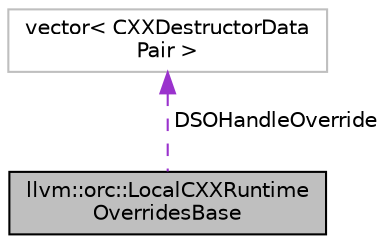 digraph "llvm::orc::LocalCXXRuntimeOverridesBase"
{
 // LATEX_PDF_SIZE
  bgcolor="transparent";
  edge [fontname="Helvetica",fontsize="10",labelfontname="Helvetica",labelfontsize="10"];
  node [fontname="Helvetica",fontsize="10",shape=record];
  Node1 [label="llvm::orc::LocalCXXRuntime\lOverridesBase",height=0.2,width=0.4,color="black", fillcolor="grey75", style="filled", fontcolor="black",tooltip="Support class for static dtor execution."];
  Node2 -> Node1 [dir="back",color="darkorchid3",fontsize="10",style="dashed",label=" DSOHandleOverride" ,fontname="Helvetica"];
  Node2 [label="vector\< CXXDestructorData\lPair \>",height=0.2,width=0.4,color="grey75",tooltip=" "];
}
